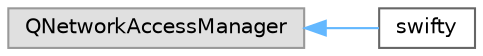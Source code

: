 digraph "Graphical Class Hierarchy"
{
 // LATEX_PDF_SIZE
  bgcolor="transparent";
  edge [fontname=Helvetica,fontsize=10,labelfontname=Helvetica,labelfontsize=10];
  node [fontname=Helvetica,fontsize=10,shape=box,height=0.2,width=0.4];
  rankdir="LR";
  Node0 [id="Node000000",label="QNetworkAccessManager",height=0.2,width=0.4,color="grey60", fillcolor="#E0E0E0", style="filled",tooltip=" "];
  Node0 -> Node1 [id="edge25_Node000000_Node000001",dir="back",color="steelblue1",style="solid",tooltip=" "];
  Node1 [id="Node000001",label="swifty",height=0.2,width=0.4,color="grey40", fillcolor="white", style="filled",URL="$classswifty.html",tooltip=" "];
}
